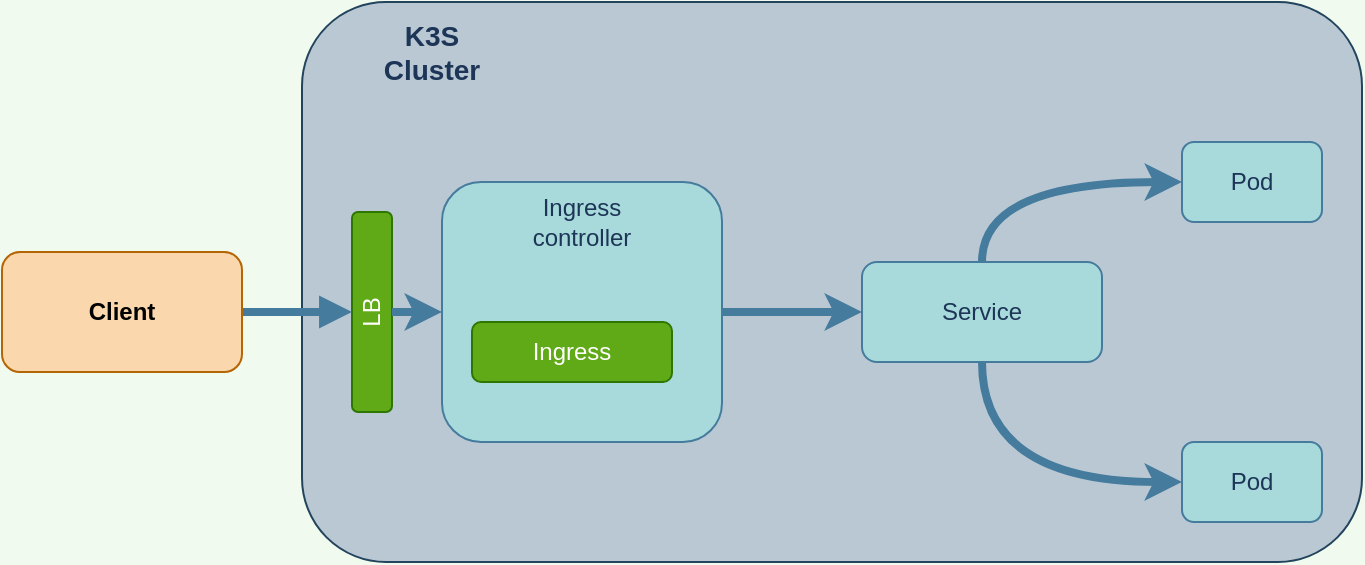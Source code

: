 <mxfile version="14.3.1"><diagram id="zvfUA0Jl7NWfqGwzgv0x" name="Page-1"><mxGraphModel dx="1888" dy="552" grid="1" gridSize="10" guides="1" tooltips="1" connect="1" arrows="1" fold="1" page="1" pageScale="1" pageWidth="850" pageHeight="1100" background="#F1FAEE" math="0" shadow="0"><root><mxCell id="0"/><mxCell id="1" parent="0"/><mxCell id="NARhtFNKAc0ejVOcZ1w2-14" value="" style="rounded=1;whiteSpace=wrap;html=1;sketch=0;strokeColor=#23445d;fillColor=#bac8d3;" vertex="1" parent="1"><mxGeometry x="130" y="140" width="530" height="280" as="geometry"/></mxCell><mxCell id="NARhtFNKAc0ejVOcZ1w2-5" style="edgeStyle=orthogonalEdgeStyle;rounded=0;orthogonalLoop=1;jettySize=auto;html=1;exitX=0.5;exitY=0;exitDx=0;exitDy=0;entryX=0;entryY=0.5;entryDx=0;entryDy=0;curved=1;labelBackgroundColor=#F1FAEE;strokeColor=#457B9D;fontColor=#1D3557;strokeWidth=4;" edge="1" parent="1" source="NARhtFNKAc0ejVOcZ1w2-1" target="NARhtFNKAc0ejVOcZ1w2-2"><mxGeometry relative="1" as="geometry"/></mxCell><mxCell id="NARhtFNKAc0ejVOcZ1w2-1" value="Service" style="rounded=1;whiteSpace=wrap;html=1;fillColor=#A8DADC;strokeColor=#457B9D;fontColor=#1D3557;" vertex="1" parent="1"><mxGeometry x="410" y="270" width="120" height="50" as="geometry"/></mxCell><mxCell id="NARhtFNKAc0ejVOcZ1w2-2" value="Pod" style="rounded=1;whiteSpace=wrap;html=1;fillColor=#A8DADC;strokeColor=#457B9D;fontColor=#1D3557;" vertex="1" parent="1"><mxGeometry x="570" y="210" width="70" height="40" as="geometry"/></mxCell><mxCell id="NARhtFNKAc0ejVOcZ1w2-4" value="Pod" style="rounded=1;whiteSpace=wrap;html=1;fillColor=#A8DADC;strokeColor=#457B9D;fontColor=#1D3557;" vertex="1" parent="1"><mxGeometry x="570" y="360" width="70" height="40" as="geometry"/></mxCell><mxCell id="NARhtFNKAc0ejVOcZ1w2-6" style="edgeStyle=orthogonalEdgeStyle;rounded=0;orthogonalLoop=1;jettySize=auto;html=1;exitX=0.5;exitY=1;exitDx=0;exitDy=0;entryX=0;entryY=0.5;entryDx=0;entryDy=0;curved=1;labelBackgroundColor=#F1FAEE;strokeColor=#457B9D;fontColor=#1D3557;strokeWidth=4;" edge="1" parent="1" source="NARhtFNKAc0ejVOcZ1w2-1" target="NARhtFNKAc0ejVOcZ1w2-4"><mxGeometry relative="1" as="geometry"><mxPoint x="480" y="280" as="sourcePoint"/><mxPoint x="580" y="210" as="targetPoint"/></mxGeometry></mxCell><mxCell id="NARhtFNKAc0ejVOcZ1w2-8" style="edgeStyle=orthogonalEdgeStyle;curved=1;rounded=0;orthogonalLoop=1;jettySize=auto;html=1;labelBackgroundColor=#F1FAEE;strokeColor=#457B9D;fontColor=#1D3557;strokeWidth=4;" edge="1" parent="1" source="NARhtFNKAc0ejVOcZ1w2-7" target="NARhtFNKAc0ejVOcZ1w2-1"><mxGeometry relative="1" as="geometry"/></mxCell><mxCell id="NARhtFNKAc0ejVOcZ1w2-7" value="" style="rounded=1;whiteSpace=wrap;html=1;fillColor=#A8DADC;strokeColor=#457B9D;fontColor=#1D3557;" vertex="1" parent="1"><mxGeometry x="200" y="230" width="140" height="130" as="geometry"/></mxCell><mxCell id="NARhtFNKAc0ejVOcZ1w2-9" value="Ingress controller" style="text;html=1;strokeColor=none;fillColor=none;align=center;verticalAlign=middle;whiteSpace=wrap;rounded=0;fontColor=#1D3557;" vertex="1" parent="1"><mxGeometry x="225" y="240" width="90" height="20" as="geometry"/></mxCell><mxCell id="NARhtFNKAc0ejVOcZ1w2-10" value="Ingress" style="rounded=1;whiteSpace=wrap;html=1;fillColor=#60a917;strokeColor=#2D7600;fontColor=#ffffff;" vertex="1" parent="1"><mxGeometry x="215" y="300" width="100" height="30" as="geometry"/></mxCell><mxCell id="NARhtFNKAc0ejVOcZ1w2-13" value="LB" style="rounded=1;whiteSpace=wrap;html=1;sketch=0;strokeColor=#2D7600;fillColor=#60a917;fontColor=#ffffff;rotation=-90;" vertex="1" parent="1"><mxGeometry x="115" y="285" width="100" height="20" as="geometry"/></mxCell><mxCell id="NARhtFNKAc0ejVOcZ1w2-15" value="&lt;b&gt;&lt;font style=&quot;font-size: 14px&quot;&gt;K3S Cluster&lt;/font&gt;&lt;/b&gt;" style="text;html=1;strokeColor=none;fillColor=none;align=center;verticalAlign=middle;whiteSpace=wrap;rounded=0;sketch=0;fontColor=#1D3557;" vertex="1" parent="1"><mxGeometry x="160" y="150" width="70" height="30" as="geometry"/></mxCell><mxCell id="NARhtFNKAc0ejVOcZ1w2-17" style="edgeStyle=orthogonalEdgeStyle;curved=1;rounded=0;orthogonalLoop=1;jettySize=auto;html=1;labelBackgroundColor=#F1FAEE;strokeColor=#457B9D;fontColor=#1D3557;strokeWidth=4;exitX=0.5;exitY=1;exitDx=0;exitDy=0;" edge="1" parent="1" source="NARhtFNKAc0ejVOcZ1w2-13"><mxGeometry relative="1" as="geometry"><mxPoint x="350" y="305" as="sourcePoint"/><mxPoint x="200" y="295" as="targetPoint"/></mxGeometry></mxCell><mxCell id="NARhtFNKAc0ejVOcZ1w2-18" style="edgeStyle=orthogonalEdgeStyle;curved=1;rounded=0;orthogonalLoop=1;jettySize=auto;html=1;labelBackgroundColor=#F1FAEE;strokeColor=#457B9D;fontColor=#1D3557;strokeWidth=4;exitX=0.5;exitY=0;exitDx=0;exitDy=0;startArrow=block;startFill=1;endArrow=none;endFill=0;" edge="1" parent="1" source="NARhtFNKAc0ejVOcZ1w2-13" target="NARhtFNKAc0ejVOcZ1w2-19"><mxGeometry relative="1" as="geometry"><mxPoint x="185" y="305" as="sourcePoint"/><mxPoint x="210" y="305" as="targetPoint"/></mxGeometry></mxCell><mxCell id="NARhtFNKAc0ejVOcZ1w2-19" value="&lt;b&gt;Client&lt;/b&gt;" style="rounded=1;whiteSpace=wrap;html=1;fillColor=#fad7ac;strokeColor=#b46504;" vertex="1" parent="1"><mxGeometry x="-20" y="265" width="120" height="60" as="geometry"/></mxCell></root></mxGraphModel></diagram></mxfile>